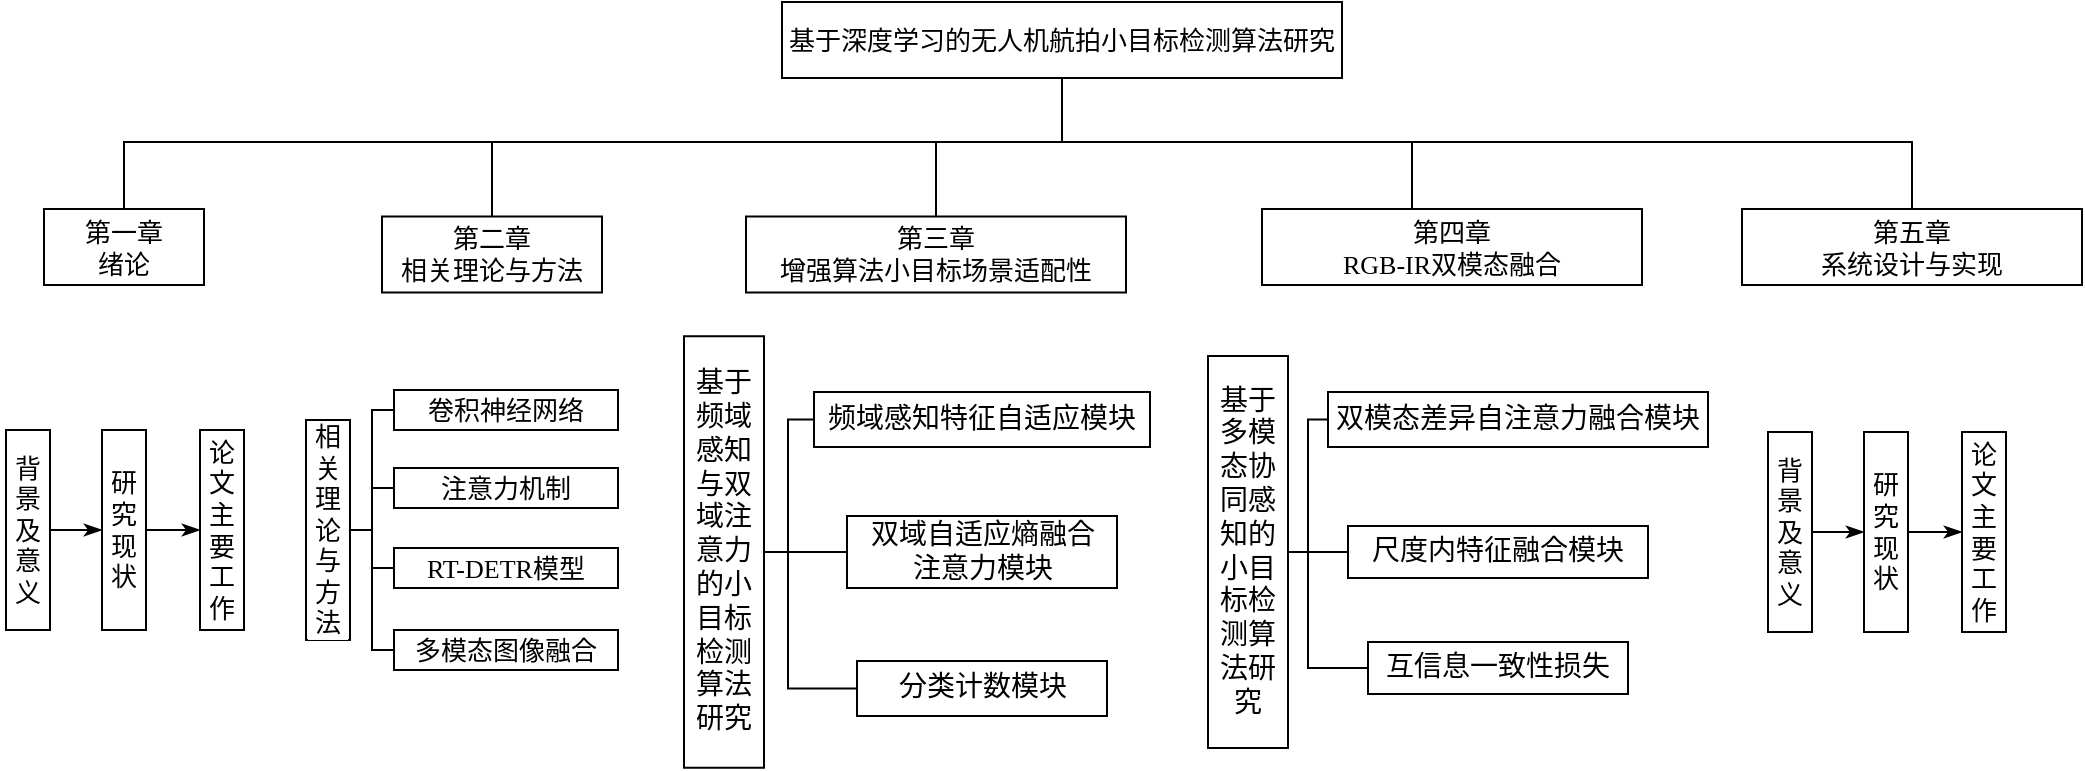 <mxfile version="26.1.1">
  <diagram name="第 1 页" id="Jhno6EoJuBNA1dP3zVc-">
    <mxGraphModel dx="742" dy="374" grid="1" gridSize="10" guides="1" tooltips="1" connect="1" arrows="1" fold="1" page="1" pageScale="1" pageWidth="827" pageHeight="1169" math="0" shadow="0">
      <root>
        <mxCell id="0" />
        <mxCell id="1" parent="0" />
        <mxCell id="KadRHXHtFz8DXNSLYVAC-9" style="edgeStyle=orthogonalEdgeStyle;shape=connector;rounded=0;orthogonalLoop=1;jettySize=auto;html=1;entryX=0.5;entryY=0;entryDx=0;entryDy=0;strokeColor=default;align=center;verticalAlign=middle;fontFamily=宋体;fontSize=13;fontColor=default;labelBackgroundColor=default;startFill=0;endArrow=none;" parent="1" source="KadRHXHtFz8DXNSLYVAC-1" target="KadRHXHtFz8DXNSLYVAC-3" edge="1">
          <mxGeometry relative="1" as="geometry">
            <Array as="points">
              <mxPoint x="720" y="390" />
              <mxPoint x="435" y="390" />
            </Array>
          </mxGeometry>
        </mxCell>
        <mxCell id="KadRHXHtFz8DXNSLYVAC-10" style="edgeStyle=orthogonalEdgeStyle;shape=connector;rounded=0;orthogonalLoop=1;jettySize=auto;html=1;entryX=0.5;entryY=0;entryDx=0;entryDy=0;strokeColor=default;align=center;verticalAlign=middle;fontFamily=宋体;fontSize=13;fontColor=default;labelBackgroundColor=default;startFill=0;endArrow=none;" parent="1" source="KadRHXHtFz8DXNSLYVAC-1" target="KadRHXHtFz8DXNSLYVAC-4" edge="1">
          <mxGeometry relative="1" as="geometry">
            <Array as="points">
              <mxPoint x="720" y="390" />
              <mxPoint x="657" y="390" />
            </Array>
          </mxGeometry>
        </mxCell>
        <mxCell id="KadRHXHtFz8DXNSLYVAC-11" style="edgeStyle=orthogonalEdgeStyle;shape=connector;rounded=0;orthogonalLoop=1;jettySize=auto;html=1;entryX=0.5;entryY=0;entryDx=0;entryDy=0;strokeColor=default;align=center;verticalAlign=middle;fontFamily=宋体;fontSize=13;fontColor=default;labelBackgroundColor=default;startFill=0;endArrow=none;" parent="1" source="KadRHXHtFz8DXNSLYVAC-1" target="KadRHXHtFz8DXNSLYVAC-5" edge="1">
          <mxGeometry relative="1" as="geometry">
            <Array as="points">
              <mxPoint x="720" y="390" />
              <mxPoint x="895" y="390" />
            </Array>
          </mxGeometry>
        </mxCell>
        <mxCell id="KadRHXHtFz8DXNSLYVAC-12" style="edgeStyle=orthogonalEdgeStyle;shape=connector;rounded=0;orthogonalLoop=1;jettySize=auto;html=1;entryX=0.5;entryY=0;entryDx=0;entryDy=0;strokeColor=default;align=center;verticalAlign=middle;fontFamily=宋体;fontSize=13;fontColor=default;labelBackgroundColor=default;startFill=0;endArrow=none;" parent="1" source="KadRHXHtFz8DXNSLYVAC-1" target="KadRHXHtFz8DXNSLYVAC-6" edge="1">
          <mxGeometry relative="1" as="geometry">
            <Array as="points">
              <mxPoint x="720" y="390" />
              <mxPoint x="1145" y="390" />
            </Array>
          </mxGeometry>
        </mxCell>
        <mxCell id="LNBZi4P7y57LkKZolX_N-5" style="edgeStyle=orthogonalEdgeStyle;rounded=0;orthogonalLoop=1;jettySize=auto;html=1;entryX=0.5;entryY=0;entryDx=0;entryDy=0;endArrow=none;startFill=0;" parent="1" source="KadRHXHtFz8DXNSLYVAC-1" target="KadRHXHtFz8DXNSLYVAC-2" edge="1">
          <mxGeometry relative="1" as="geometry">
            <Array as="points">
              <mxPoint x="720" y="390" />
              <mxPoint x="251" y="390" />
            </Array>
          </mxGeometry>
        </mxCell>
        <mxCell id="KadRHXHtFz8DXNSLYVAC-1" value="基于深度学习的无人机航拍小目标检测算法研究" style="rounded=0;whiteSpace=wrap;html=1;fontFamily=宋体;fontSize=13;" parent="1" vertex="1">
          <mxGeometry x="580" y="320" width="280" height="38" as="geometry" />
        </mxCell>
        <mxCell id="KadRHXHtFz8DXNSLYVAC-2" value="第一章&lt;div&gt;绪论&lt;/div&gt;" style="rounded=0;whiteSpace=wrap;html=1;fontFamily=宋体;fontSize=13;" parent="1" vertex="1">
          <mxGeometry x="211" y="423.5" width="80" height="38" as="geometry" />
        </mxCell>
        <mxCell id="KadRHXHtFz8DXNSLYVAC-3" value="第二章&lt;div&gt;相关理论与方法&lt;/div&gt;" style="rounded=0;whiteSpace=wrap;html=1;fontFamily=宋体;fontSize=13;" parent="1" vertex="1">
          <mxGeometry x="380" y="427.25" width="110" height="38" as="geometry" />
        </mxCell>
        <mxCell id="KadRHXHtFz8DXNSLYVAC-4" value="第三章&lt;div&gt;增强算法小目标场景适配性&lt;/div&gt;" style="rounded=0;whiteSpace=wrap;html=1;fontFamily=宋体;fontSize=13;" parent="1" vertex="1">
          <mxGeometry x="562" y="427.25" width="190" height="38" as="geometry" />
        </mxCell>
        <mxCell id="KadRHXHtFz8DXNSLYVAC-5" value="第四章&lt;div&gt;RGB-IR双模态融合&lt;/div&gt;" style="rounded=0;whiteSpace=wrap;html=1;fontFamily=宋体;fontSize=13;" parent="1" vertex="1">
          <mxGeometry x="820" y="423.5" width="190" height="38" as="geometry" />
        </mxCell>
        <mxCell id="KadRHXHtFz8DXNSLYVAC-6" value="第五章&lt;div&gt;&lt;span&gt;系统设计与实现&lt;/span&gt;&lt;/div&gt;" style="rounded=0;whiteSpace=wrap;html=1;fontFamily=宋体;fontSize=13;" parent="1" vertex="1">
          <mxGeometry x="1060" y="423.5" width="170" height="38" as="geometry" />
        </mxCell>
        <mxCell id="TldDpk_3v_tQh0qUGNmR-1" style="edgeStyle=orthogonalEdgeStyle;rounded=0;orthogonalLoop=1;jettySize=auto;html=1;entryX=0;entryY=0.5;entryDx=0;entryDy=0;endArrow=none;startFill=0;" parent="1" edge="1">
          <mxGeometry relative="1" as="geometry">
            <mxPoint x="576" y="595.013" as="sourcePoint" />
            <mxPoint x="598" y="528.75" as="targetPoint" />
            <Array as="points">
              <mxPoint x="583" y="595" />
              <mxPoint x="583" y="529" />
            </Array>
          </mxGeometry>
        </mxCell>
        <mxCell id="TldDpk_3v_tQh0qUGNmR-2" style="edgeStyle=orthogonalEdgeStyle;shape=connector;rounded=0;orthogonalLoop=1;jettySize=auto;html=1;entryX=0;entryY=0.5;entryDx=0;entryDy=0;strokeColor=default;align=center;verticalAlign=middle;fontFamily=Helvetica;fontSize=11;fontColor=default;labelBackgroundColor=default;startFill=0;endArrow=none;" parent="1" edge="1" target="LNBZi4P7y57LkKZolX_N-4">
          <mxGeometry relative="1" as="geometry">
            <mxPoint x="578" y="595.018" as="sourcePoint" />
            <mxPoint x="598" y="663.25" as="targetPoint" />
            <Array as="points">
              <mxPoint x="583" y="595" />
              <mxPoint x="583" y="663" />
            </Array>
          </mxGeometry>
        </mxCell>
        <mxCell id="TldDpk_3v_tQh0qUGNmR-3" style="edgeStyle=orthogonalEdgeStyle;shape=connector;rounded=0;orthogonalLoop=1;jettySize=auto;html=1;entryX=0;entryY=0.5;entryDx=0;entryDy=0;strokeColor=default;align=center;verticalAlign=middle;fontFamily=Helvetica;fontSize=11;fontColor=default;labelBackgroundColor=default;startFill=0;endArrow=none;" parent="1" source="KadRHXHtFz8DXNSLYVAC-19" target="LNBZi4P7y57LkKZolX_N-3" edge="1">
          <mxGeometry relative="1" as="geometry" />
        </mxCell>
        <mxCell id="KadRHXHtFz8DXNSLYVAC-19" value="&lt;span style=&quot;font-size: 10.5pt;&quot;&gt;基于频域感知与双域注意力的小目标检测算法研究&lt;/span&gt;" style="rounded=0;whiteSpace=wrap;html=1;fontFamily=宋体;fontSize=13;fontColor=default;labelBackgroundColor=default;horizontal=1;verticalAlign=middle;" parent="1" vertex="1">
          <mxGeometry x="531" y="487.12" width="40" height="215.75" as="geometry" />
        </mxCell>
        <mxCell id="KadRHXHtFz8DXNSLYVAC-30" value="" style="group;fontFamily=宋体;fontSize=13;" parent="1" vertex="1" connectable="0">
          <mxGeometry x="189" y="534" width="124" height="100" as="geometry" />
        </mxCell>
        <mxCell id="KadRHXHtFz8DXNSLYVAC-28" style="edgeStyle=orthogonalEdgeStyle;shape=connector;rounded=0;orthogonalLoop=1;jettySize=auto;html=1;entryX=0;entryY=0.5;entryDx=0;entryDy=0;strokeColor=default;align=center;verticalAlign=middle;fontFamily=宋体;fontSize=13;fontColor=default;labelBackgroundColor=default;startFill=0;endArrow=classicThin;endFill=1;" parent="KadRHXHtFz8DXNSLYVAC-30" source="KadRHXHtFz8DXNSLYVAC-14" target="KadRHXHtFz8DXNSLYVAC-15" edge="1">
          <mxGeometry relative="1" as="geometry" />
        </mxCell>
        <mxCell id="KadRHXHtFz8DXNSLYVAC-14" value="背景及意义" style="rounded=0;whiteSpace=wrap;html=1;fontFamily=宋体;fontSize=13;fontColor=default;labelBackgroundColor=default;horizontal=1;verticalAlign=middle;" parent="KadRHXHtFz8DXNSLYVAC-30" vertex="1">
          <mxGeometry x="3" width="22" height="100" as="geometry" />
        </mxCell>
        <mxCell id="KadRHXHtFz8DXNSLYVAC-29" style="edgeStyle=orthogonalEdgeStyle;shape=connector;rounded=0;orthogonalLoop=1;jettySize=auto;html=1;entryX=0;entryY=0.5;entryDx=0;entryDy=0;strokeColor=default;align=center;verticalAlign=middle;fontFamily=宋体;fontSize=13;fontColor=default;labelBackgroundColor=default;startFill=0;endArrow=classicThin;endFill=1;" parent="KadRHXHtFz8DXNSLYVAC-30" source="KadRHXHtFz8DXNSLYVAC-15" target="KadRHXHtFz8DXNSLYVAC-16" edge="1">
          <mxGeometry relative="1" as="geometry" />
        </mxCell>
        <mxCell id="KadRHXHtFz8DXNSLYVAC-15" value="研究现状" style="rounded=0;whiteSpace=wrap;html=1;fontFamily=宋体;fontSize=13;fontColor=default;labelBackgroundColor=default;horizontal=1;verticalAlign=middle;" parent="KadRHXHtFz8DXNSLYVAC-30" vertex="1">
          <mxGeometry x="51" width="22" height="100" as="geometry" />
        </mxCell>
        <mxCell id="KadRHXHtFz8DXNSLYVAC-16" value="论文主要工作" style="rounded=0;whiteSpace=wrap;html=1;fontFamily=宋体;fontSize=13;fontColor=default;labelBackgroundColor=default;horizontal=1;verticalAlign=middle;" parent="KadRHXHtFz8DXNSLYVAC-30" vertex="1">
          <mxGeometry x="100" width="22" height="100" as="geometry" />
        </mxCell>
        <mxCell id="KadRHXHtFz8DXNSLYVAC-35" value="" style="group;fontFamily=宋体;fontSize=13;" parent="1" vertex="1" connectable="0">
          <mxGeometry x="342" y="514" width="156" height="140" as="geometry" />
        </mxCell>
        <mxCell id="KadRHXHtFz8DXNSLYVAC-31" style="edgeStyle=orthogonalEdgeStyle;shape=connector;rounded=0;orthogonalLoop=1;jettySize=auto;html=1;entryX=0;entryY=0.5;entryDx=0;entryDy=0;strokeColor=default;align=center;verticalAlign=middle;fontFamily=宋体;fontSize=13;fontColor=default;labelBackgroundColor=default;startFill=0;endArrow=none;exitX=1;exitY=0.5;exitDx=0;exitDy=0;" parent="KadRHXHtFz8DXNSLYVAC-35" source="KadRHXHtFz8DXNSLYVAC-18" target="KadRHXHtFz8DXNSLYVAC-21" edge="1">
          <mxGeometry relative="1" as="geometry">
            <mxPoint x="15" y="70" as="sourcePoint" />
            <mxPoint x="39" y="10" as="targetPoint" />
            <Array as="points">
              <mxPoint x="33" y="70" />
              <mxPoint x="33" y="10" />
            </Array>
          </mxGeometry>
        </mxCell>
        <mxCell id="KadRHXHtFz8DXNSLYVAC-32" style="edgeStyle=orthogonalEdgeStyle;shape=connector;rounded=0;orthogonalLoop=1;jettySize=auto;html=1;entryX=0;entryY=0.5;entryDx=0;entryDy=0;strokeColor=default;align=center;verticalAlign=middle;fontFamily=宋体;fontSize=13;fontColor=default;labelBackgroundColor=default;startFill=0;endArrow=none;" parent="KadRHXHtFz8DXNSLYVAC-35" edge="1">
          <mxGeometry relative="1" as="geometry">
            <mxPoint x="25.0" y="70.0" as="sourcePoint" />
            <mxPoint x="49" y="49" as="targetPoint" />
            <Array as="points">
              <mxPoint x="33" y="70" />
              <mxPoint x="33" y="49" />
            </Array>
          </mxGeometry>
        </mxCell>
        <mxCell id="KadRHXHtFz8DXNSLYVAC-33" style="edgeStyle=orthogonalEdgeStyle;shape=connector;rounded=0;orthogonalLoop=1;jettySize=auto;html=1;entryX=0;entryY=0.5;entryDx=0;entryDy=0;strokeColor=default;align=center;verticalAlign=middle;fontFamily=宋体;fontSize=13;fontColor=default;labelBackgroundColor=default;startFill=0;endArrow=none;" parent="KadRHXHtFz8DXNSLYVAC-35" edge="1">
          <mxGeometry relative="1" as="geometry">
            <mxPoint x="27" y="70" as="sourcePoint" />
            <mxPoint x="49" y="89" as="targetPoint" />
            <Array as="points">
              <mxPoint x="33" y="70" />
              <mxPoint x="33" y="89" />
            </Array>
          </mxGeometry>
        </mxCell>
        <mxCell id="KadRHXHtFz8DXNSLYVAC-34" style="edgeStyle=orthogonalEdgeStyle;shape=connector;rounded=0;orthogonalLoop=1;jettySize=auto;html=1;entryX=0;entryY=0.5;entryDx=0;entryDy=0;strokeColor=default;align=center;verticalAlign=middle;fontFamily=宋体;fontSize=13;fontColor=default;labelBackgroundColor=default;startFill=0;endArrow=none;" parent="KadRHXHtFz8DXNSLYVAC-35" target="KadRHXHtFz8DXNSLYVAC-24" edge="1">
          <mxGeometry relative="1" as="geometry">
            <mxPoint x="17" y="70" as="sourcePoint" />
            <mxPoint x="39" y="130" as="targetPoint" />
            <Array as="points">
              <mxPoint x="33" y="70" />
              <mxPoint x="33" y="130" />
            </Array>
          </mxGeometry>
        </mxCell>
        <mxCell id="KadRHXHtFz8DXNSLYVAC-18" value="相关理论与方法" style="rounded=0;whiteSpace=wrap;html=1;fontFamily=宋体;fontSize=13;fontColor=default;labelBackgroundColor=default;horizontal=1;verticalAlign=middle;" parent="KadRHXHtFz8DXNSLYVAC-35" vertex="1">
          <mxGeometry y="15" width="22" height="110" as="geometry" />
        </mxCell>
        <mxCell id="KadRHXHtFz8DXNSLYVAC-21" value="卷积神经网络" style="rounded=0;whiteSpace=wrap;html=1;fontFamily=宋体;fontSize=13;fontColor=default;labelBackgroundColor=default;" parent="KadRHXHtFz8DXNSLYVAC-35" vertex="1">
          <mxGeometry x="44" width="112" height="20" as="geometry" />
        </mxCell>
        <mxCell id="KadRHXHtFz8DXNSLYVAC-22" value="注意力机制" style="rounded=0;whiteSpace=wrap;html=1;fontFamily=宋体;fontSize=13;fontColor=default;labelBackgroundColor=default;" parent="KadRHXHtFz8DXNSLYVAC-35" vertex="1">
          <mxGeometry x="44" y="39" width="112" height="20" as="geometry" />
        </mxCell>
        <mxCell id="KadRHXHtFz8DXNSLYVAC-23" value="RT-DETR模型" style="rounded=0;whiteSpace=wrap;html=1;fontFamily=宋体;fontSize=13;fontColor=default;labelBackgroundColor=default;" parent="KadRHXHtFz8DXNSLYVAC-35" vertex="1">
          <mxGeometry x="44" y="79" width="112" height="20" as="geometry" />
        </mxCell>
        <mxCell id="KadRHXHtFz8DXNSLYVAC-24" value="多模态图像融合" style="rounded=0;whiteSpace=wrap;html=1;fontFamily=宋体;fontSize=13;fontColor=default;labelBackgroundColor=default;" parent="KadRHXHtFz8DXNSLYVAC-35" vertex="1">
          <mxGeometry x="44" y="120" width="112" height="20" as="geometry" />
        </mxCell>
        <mxCell id="KadRHXHtFz8DXNSLYVAC-25" style="edgeStyle=orthogonalEdgeStyle;shape=connector;rounded=0;orthogonalLoop=1;jettySize=auto;html=1;exitX=0.5;exitY=1;exitDx=0;exitDy=0;strokeColor=default;align=center;verticalAlign=middle;fontFamily=宋体;fontSize=13;fontColor=default;labelBackgroundColor=default;startFill=0;endArrow=none;" parent="KadRHXHtFz8DXNSLYVAC-35" source="KadRHXHtFz8DXNSLYVAC-21" target="KadRHXHtFz8DXNSLYVAC-21" edge="1">
          <mxGeometry relative="1" as="geometry" />
        </mxCell>
        <mxCell id="LNBZi4P7y57LkKZolX_N-2" value="&lt;span style=&quot;font-size: 10.5pt;&quot;&gt;频域感知特征自适应模块&lt;/span&gt;" style="rounded=0;whiteSpace=wrap;html=1;fontFamily=宋体;fontSize=13;fontColor=default;labelBackgroundColor=default;horizontal=1;verticalAlign=middle;" parent="1" vertex="1">
          <mxGeometry x="596" y="515" width="168" height="27.5" as="geometry" />
        </mxCell>
        <mxCell id="LNBZi4P7y57LkKZolX_N-3" value="&lt;span style=&quot;font-size: 10.5pt;&quot;&gt;双域自适应熵融合&lt;/span&gt;&lt;div&gt;&lt;span style=&quot;font-size: 10.5pt;&quot;&gt;注意力模块&lt;/span&gt;&lt;/div&gt;" style="rounded=0;whiteSpace=wrap;html=1;fontFamily=宋体;fontSize=13;fontColor=default;labelBackgroundColor=default;horizontal=1;verticalAlign=middle;" parent="1" vertex="1">
          <mxGeometry x="612.5" y="577" width="135" height="36" as="geometry" />
        </mxCell>
        <mxCell id="LNBZi4P7y57LkKZolX_N-4" value="&lt;span style=&quot;font-size: 10.5pt;&quot;&gt;分类计数模块&lt;/span&gt;" style="rounded=0;whiteSpace=wrap;html=1;fontFamily=宋体;fontSize=13;fontColor=default;labelBackgroundColor=default;horizontal=1;verticalAlign=middle;" parent="1" vertex="1">
          <mxGeometry x="617.5" y="649.5" width="125" height="27.5" as="geometry" />
        </mxCell>
        <mxCell id="Dfz9FRkG0_b3JGqrG8k9-4" style="edgeStyle=orthogonalEdgeStyle;shape=connector;rounded=0;orthogonalLoop=1;jettySize=auto;html=1;entryX=0;entryY=0.5;entryDx=0;entryDy=0;strokeColor=default;align=center;verticalAlign=middle;fontFamily=Helvetica;fontSize=11;fontColor=default;labelBackgroundColor=default;startFill=0;endArrow=none;" edge="1" parent="1" source="LNBZi4P7y57LkKZolX_N-7" target="LNBZi4P7y57LkKZolX_N-8">
          <mxGeometry relative="1" as="geometry" />
        </mxCell>
        <mxCell id="Dfz9FRkG0_b3JGqrG8k9-5" style="edgeStyle=orthogonalEdgeStyle;shape=connector;rounded=0;orthogonalLoop=1;jettySize=auto;html=1;entryX=0;entryY=0.5;entryDx=0;entryDy=0;strokeColor=default;align=center;verticalAlign=middle;fontFamily=Helvetica;fontSize=11;fontColor=default;labelBackgroundColor=default;startFill=0;endArrow=none;" edge="1" parent="1" source="LNBZi4P7y57LkKZolX_N-7" target="LNBZi4P7y57LkKZolX_N-9">
          <mxGeometry relative="1" as="geometry">
            <Array as="points">
              <mxPoint x="843" y="595" />
              <mxPoint x="843" y="529" />
            </Array>
          </mxGeometry>
        </mxCell>
        <mxCell id="Dfz9FRkG0_b3JGqrG8k9-6" style="edgeStyle=orthogonalEdgeStyle;shape=connector;rounded=0;orthogonalLoop=1;jettySize=auto;html=1;entryX=0;entryY=0.5;entryDx=0;entryDy=0;strokeColor=default;align=center;verticalAlign=middle;fontFamily=Helvetica;fontSize=11;fontColor=default;labelBackgroundColor=default;startFill=0;endArrow=none;" edge="1" parent="1" source="LNBZi4P7y57LkKZolX_N-7" target="LNBZi4P7y57LkKZolX_N-10">
          <mxGeometry relative="1" as="geometry">
            <Array as="points">
              <mxPoint x="843" y="595" />
              <mxPoint x="843" y="653" />
            </Array>
          </mxGeometry>
        </mxCell>
        <mxCell id="LNBZi4P7y57LkKZolX_N-7" value="&lt;span style=&quot;font-size: 10.5pt;&quot;&gt;基于多模态协同感知的小目标检测算法研究&lt;/span&gt;" style="rounded=0;whiteSpace=wrap;html=1;fontFamily=宋体;fontSize=13;fontColor=default;labelBackgroundColor=default;horizontal=1;verticalAlign=middle;" parent="1" vertex="1">
          <mxGeometry x="793" y="497" width="40" height="196" as="geometry" />
        </mxCell>
        <mxCell id="LNBZi4P7y57LkKZolX_N-8" value="&lt;span style=&quot;font-size: 10.5pt;&quot;&gt;尺度内特征融合模块&lt;/span&gt;" style="rounded=0;whiteSpace=wrap;html=1;fontFamily=宋体;fontSize=13;fontColor=default;labelBackgroundColor=default;horizontal=1;verticalAlign=middle;" parent="1" vertex="1">
          <mxGeometry x="863" y="582" width="150" height="26" as="geometry" />
        </mxCell>
        <mxCell id="LNBZi4P7y57LkKZolX_N-9" value="&lt;span style=&quot;font-size: 14px;&quot;&gt;双模态差异自注意力融合模块&lt;/span&gt;" style="rounded=0;whiteSpace=wrap;html=1;fontFamily=宋体;fontSize=13;fontColor=default;labelBackgroundColor=default;horizontal=1;verticalAlign=middle;" parent="1" vertex="1">
          <mxGeometry x="853" y="515" width="190" height="27.5" as="geometry" />
        </mxCell>
        <mxCell id="LNBZi4P7y57LkKZolX_N-10" value="&lt;span style=&quot;font-size: 14px;&quot;&gt;互信息一致性损失&lt;/span&gt;" style="rounded=0;whiteSpace=wrap;html=1;fontFamily=宋体;fontSize=13;fontColor=default;labelBackgroundColor=default;horizontal=1;verticalAlign=middle;" parent="1" vertex="1">
          <mxGeometry x="873" y="640" width="130" height="26" as="geometry" />
        </mxCell>
        <mxCell id="Dfz9FRkG0_b3JGqrG8k9-7" value="" style="group;fontFamily=宋体;fontSize=13;" vertex="1" connectable="0" parent="1">
          <mxGeometry x="1070" y="535" width="124" height="100" as="geometry" />
        </mxCell>
        <mxCell id="Dfz9FRkG0_b3JGqrG8k9-8" style="edgeStyle=orthogonalEdgeStyle;shape=connector;rounded=0;orthogonalLoop=1;jettySize=auto;html=1;entryX=0;entryY=0.5;entryDx=0;entryDy=0;strokeColor=default;align=center;verticalAlign=middle;fontFamily=宋体;fontSize=13;fontColor=default;labelBackgroundColor=default;startFill=0;endArrow=classicThin;endFill=1;" edge="1" parent="Dfz9FRkG0_b3JGqrG8k9-7" source="Dfz9FRkG0_b3JGqrG8k9-9" target="Dfz9FRkG0_b3JGqrG8k9-11">
          <mxGeometry relative="1" as="geometry" />
        </mxCell>
        <mxCell id="Dfz9FRkG0_b3JGqrG8k9-9" value="背景及意义" style="rounded=0;whiteSpace=wrap;html=1;fontFamily=宋体;fontSize=13;fontColor=default;labelBackgroundColor=default;horizontal=1;verticalAlign=middle;" vertex="1" parent="Dfz9FRkG0_b3JGqrG8k9-7">
          <mxGeometry x="3" width="22" height="100" as="geometry" />
        </mxCell>
        <mxCell id="Dfz9FRkG0_b3JGqrG8k9-10" style="edgeStyle=orthogonalEdgeStyle;shape=connector;rounded=0;orthogonalLoop=1;jettySize=auto;html=1;entryX=0;entryY=0.5;entryDx=0;entryDy=0;strokeColor=default;align=center;verticalAlign=middle;fontFamily=宋体;fontSize=13;fontColor=default;labelBackgroundColor=default;startFill=0;endArrow=classicThin;endFill=1;" edge="1" parent="Dfz9FRkG0_b3JGqrG8k9-7" source="Dfz9FRkG0_b3JGqrG8k9-11" target="Dfz9FRkG0_b3JGqrG8k9-12">
          <mxGeometry relative="1" as="geometry" />
        </mxCell>
        <mxCell id="Dfz9FRkG0_b3JGqrG8k9-11" value="研究现状" style="rounded=0;whiteSpace=wrap;html=1;fontFamily=宋体;fontSize=13;fontColor=default;labelBackgroundColor=default;horizontal=1;verticalAlign=middle;" vertex="1" parent="Dfz9FRkG0_b3JGqrG8k9-7">
          <mxGeometry x="51" width="22" height="100" as="geometry" />
        </mxCell>
        <mxCell id="Dfz9FRkG0_b3JGqrG8k9-12" value="论文主要工作" style="rounded=0;whiteSpace=wrap;html=1;fontFamily=宋体;fontSize=13;fontColor=default;labelBackgroundColor=default;horizontal=1;verticalAlign=middle;" vertex="1" parent="Dfz9FRkG0_b3JGqrG8k9-7">
          <mxGeometry x="100" width="22" height="100" as="geometry" />
        </mxCell>
      </root>
    </mxGraphModel>
  </diagram>
</mxfile>
